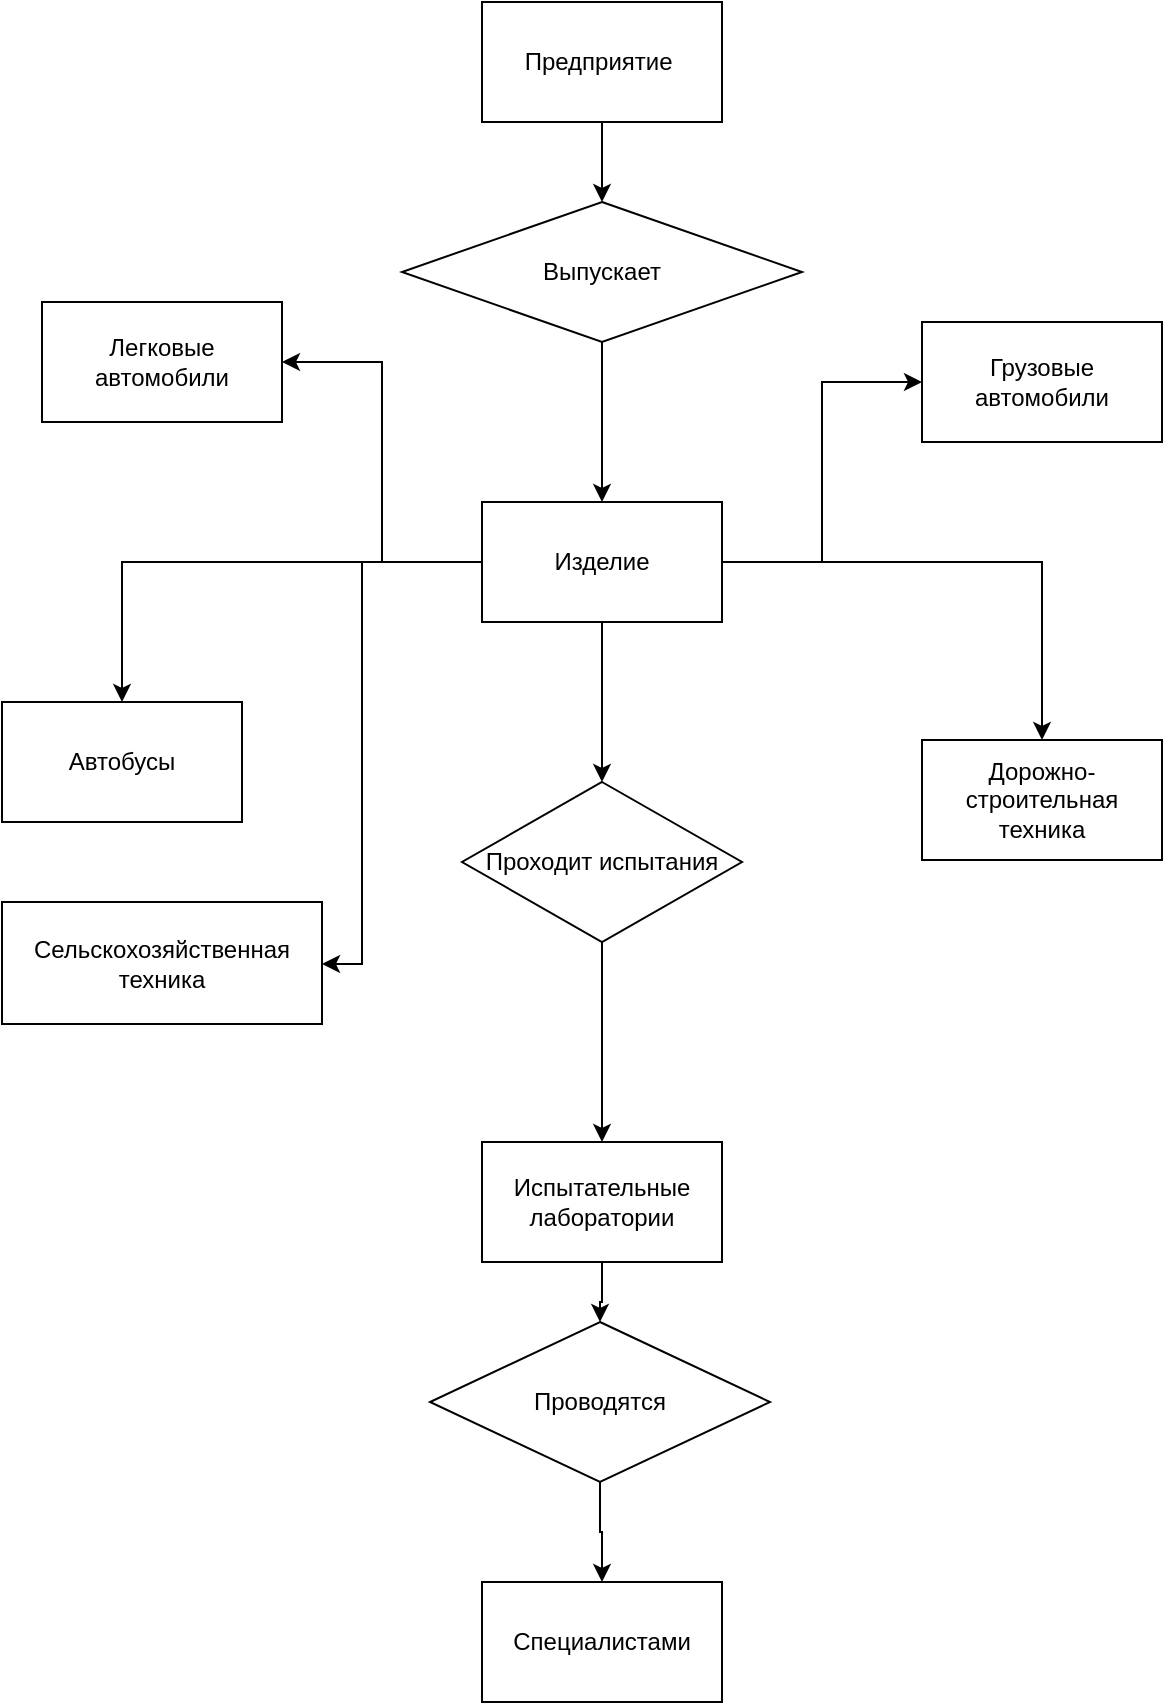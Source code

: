 <mxfile version="14.0.5" type="github">
  <diagram id="pefr4DYRRglL5Lzdij0k" name="Page-1">
    <mxGraphModel dx="1860" dy="1497" grid="1" gridSize="10" guides="1" tooltips="1" connect="1" arrows="1" fold="1" page="1" pageScale="1" pageWidth="827" pageHeight="1169" math="0" shadow="0">
      <root>
        <mxCell id="0" />
        <mxCell id="1" parent="0" />
        <mxCell id="QFWCrtKBtd-h_NhZRKzf-5" style="edgeStyle=orthogonalEdgeStyle;rounded=0;orthogonalLoop=1;jettySize=auto;html=1;entryX=0.5;entryY=0;entryDx=0;entryDy=0;" edge="1" parent="1" source="QFWCrtKBtd-h_NhZRKzf-1" target="QFWCrtKBtd-h_NhZRKzf-8">
          <mxGeometry relative="1" as="geometry">
            <mxPoint x="440" y="120" as="targetPoint" />
          </mxGeometry>
        </mxCell>
        <mxCell id="QFWCrtKBtd-h_NhZRKzf-1" value="Предприятие&amp;nbsp;" style="whiteSpace=wrap;html=1;" vertex="1" parent="1">
          <mxGeometry x="380" y="30" width="120" height="60" as="geometry" />
        </mxCell>
        <mxCell id="QFWCrtKBtd-h_NhZRKzf-10" style="edgeStyle=orthogonalEdgeStyle;rounded=0;orthogonalLoop=1;jettySize=auto;html=1;" edge="1" parent="1" source="QFWCrtKBtd-h_NhZRKzf-8" target="QFWCrtKBtd-h_NhZRKzf-9">
          <mxGeometry relative="1" as="geometry" />
        </mxCell>
        <mxCell id="QFWCrtKBtd-h_NhZRKzf-8" value="Выпускает" style="rhombus;whiteSpace=wrap;html=1;" vertex="1" parent="1">
          <mxGeometry x="340" y="130" width="200" height="70" as="geometry" />
        </mxCell>
        <mxCell id="QFWCrtKBtd-h_NhZRKzf-13" style="edgeStyle=orthogonalEdgeStyle;rounded=0;orthogonalLoop=1;jettySize=auto;html=1;entryX=1;entryY=0.5;entryDx=0;entryDy=0;" edge="1" parent="1" source="QFWCrtKBtd-h_NhZRKzf-9" target="QFWCrtKBtd-h_NhZRKzf-12">
          <mxGeometry relative="1" as="geometry" />
        </mxCell>
        <mxCell id="QFWCrtKBtd-h_NhZRKzf-14" style="edgeStyle=orthogonalEdgeStyle;rounded=0;orthogonalLoop=1;jettySize=auto;html=1;entryX=0;entryY=0.5;entryDx=0;entryDy=0;" edge="1" parent="1" source="QFWCrtKBtd-h_NhZRKzf-9" target="QFWCrtKBtd-h_NhZRKzf-11">
          <mxGeometry relative="1" as="geometry" />
        </mxCell>
        <mxCell id="QFWCrtKBtd-h_NhZRKzf-16" style="edgeStyle=orthogonalEdgeStyle;rounded=0;orthogonalLoop=1;jettySize=auto;html=1;" edge="1" parent="1" source="QFWCrtKBtd-h_NhZRKzf-9" target="QFWCrtKBtd-h_NhZRKzf-15">
          <mxGeometry relative="1" as="geometry" />
        </mxCell>
        <mxCell id="QFWCrtKBtd-h_NhZRKzf-18" style="edgeStyle=orthogonalEdgeStyle;rounded=0;orthogonalLoop=1;jettySize=auto;html=1;" edge="1" parent="1" source="QFWCrtKBtd-h_NhZRKzf-9" target="QFWCrtKBtd-h_NhZRKzf-17">
          <mxGeometry relative="1" as="geometry">
            <Array as="points">
              <mxPoint x="320" y="310" />
              <mxPoint x="320" y="511" />
            </Array>
          </mxGeometry>
        </mxCell>
        <mxCell id="QFWCrtKBtd-h_NhZRKzf-20" style="edgeStyle=orthogonalEdgeStyle;rounded=0;orthogonalLoop=1;jettySize=auto;html=1;" edge="1" parent="1" source="QFWCrtKBtd-h_NhZRKzf-9" target="QFWCrtKBtd-h_NhZRKzf-19">
          <mxGeometry relative="1" as="geometry" />
        </mxCell>
        <mxCell id="QFWCrtKBtd-h_NhZRKzf-22" style="edgeStyle=orthogonalEdgeStyle;rounded=0;orthogonalLoop=1;jettySize=auto;html=1;entryX=0.5;entryY=0;entryDx=0;entryDy=0;" edge="1" parent="1" source="QFWCrtKBtd-h_NhZRKzf-9">
          <mxGeometry relative="1" as="geometry">
            <mxPoint x="440" y="420" as="targetPoint" />
          </mxGeometry>
        </mxCell>
        <mxCell id="QFWCrtKBtd-h_NhZRKzf-9" value="Изделие" style="whiteSpace=wrap;html=1;" vertex="1" parent="1">
          <mxGeometry x="380" y="280" width="120" height="60" as="geometry" />
        </mxCell>
        <mxCell id="QFWCrtKBtd-h_NhZRKzf-11" value="Грузовые автомобили" style="whiteSpace=wrap;html=1;" vertex="1" parent="1">
          <mxGeometry x="600" y="190" width="120" height="60" as="geometry" />
        </mxCell>
        <mxCell id="QFWCrtKBtd-h_NhZRKzf-12" value="Легковые автомобили" style="whiteSpace=wrap;html=1;" vertex="1" parent="1">
          <mxGeometry x="160" y="180" width="120" height="60" as="geometry" />
        </mxCell>
        <mxCell id="QFWCrtKBtd-h_NhZRKzf-15" value="Автобусы" style="whiteSpace=wrap;html=1;" vertex="1" parent="1">
          <mxGeometry x="140" y="380" width="120" height="60" as="geometry" />
        </mxCell>
        <mxCell id="QFWCrtKBtd-h_NhZRKzf-17" value="Сельскохозяйственная техника" style="whiteSpace=wrap;html=1;" vertex="1" parent="1">
          <mxGeometry x="140" y="480" width="160" height="61" as="geometry" />
        </mxCell>
        <mxCell id="QFWCrtKBtd-h_NhZRKzf-19" value="Дорожно-строительная техника" style="whiteSpace=wrap;html=1;" vertex="1" parent="1">
          <mxGeometry x="600" y="399" width="120" height="60" as="geometry" />
        </mxCell>
        <mxCell id="QFWCrtKBtd-h_NhZRKzf-25" style="edgeStyle=orthogonalEdgeStyle;rounded=0;orthogonalLoop=1;jettySize=auto;html=1;entryX=0.5;entryY=0;entryDx=0;entryDy=0;" edge="1" parent="1" source="QFWCrtKBtd-h_NhZRKzf-23">
          <mxGeometry relative="1" as="geometry">
            <mxPoint x="440" y="600" as="targetPoint" />
          </mxGeometry>
        </mxCell>
        <mxCell id="QFWCrtKBtd-h_NhZRKzf-23" value="Проходит испытания" style="rhombus;whiteSpace=wrap;html=1;" vertex="1" parent="1">
          <mxGeometry x="370" y="420" width="140" height="80" as="geometry" />
        </mxCell>
        <mxCell id="QFWCrtKBtd-h_NhZRKzf-29" style="edgeStyle=orthogonalEdgeStyle;rounded=0;orthogonalLoop=1;jettySize=auto;html=1;" edge="1" parent="1" source="QFWCrtKBtd-h_NhZRKzf-26" target="QFWCrtKBtd-h_NhZRKzf-28">
          <mxGeometry relative="1" as="geometry" />
        </mxCell>
        <mxCell id="QFWCrtKBtd-h_NhZRKzf-26" value="Испытательные лаборатории" style="whiteSpace=wrap;html=1;" vertex="1" parent="1">
          <mxGeometry x="380" y="600" width="120" height="60" as="geometry" />
        </mxCell>
        <mxCell id="QFWCrtKBtd-h_NhZRKzf-27" value="Специалистами" style="whiteSpace=wrap;html=1;" vertex="1" parent="1">
          <mxGeometry x="380" y="820" width="120" height="60" as="geometry" />
        </mxCell>
        <mxCell id="QFWCrtKBtd-h_NhZRKzf-30" style="edgeStyle=orthogonalEdgeStyle;rounded=0;orthogonalLoop=1;jettySize=auto;html=1;" edge="1" parent="1" source="QFWCrtKBtd-h_NhZRKzf-28" target="QFWCrtKBtd-h_NhZRKzf-27">
          <mxGeometry relative="1" as="geometry" />
        </mxCell>
        <mxCell id="QFWCrtKBtd-h_NhZRKzf-28" value="Проводятся" style="rhombus;whiteSpace=wrap;html=1;" vertex="1" parent="1">
          <mxGeometry x="354" y="690" width="170" height="80" as="geometry" />
        </mxCell>
      </root>
    </mxGraphModel>
  </diagram>
</mxfile>

